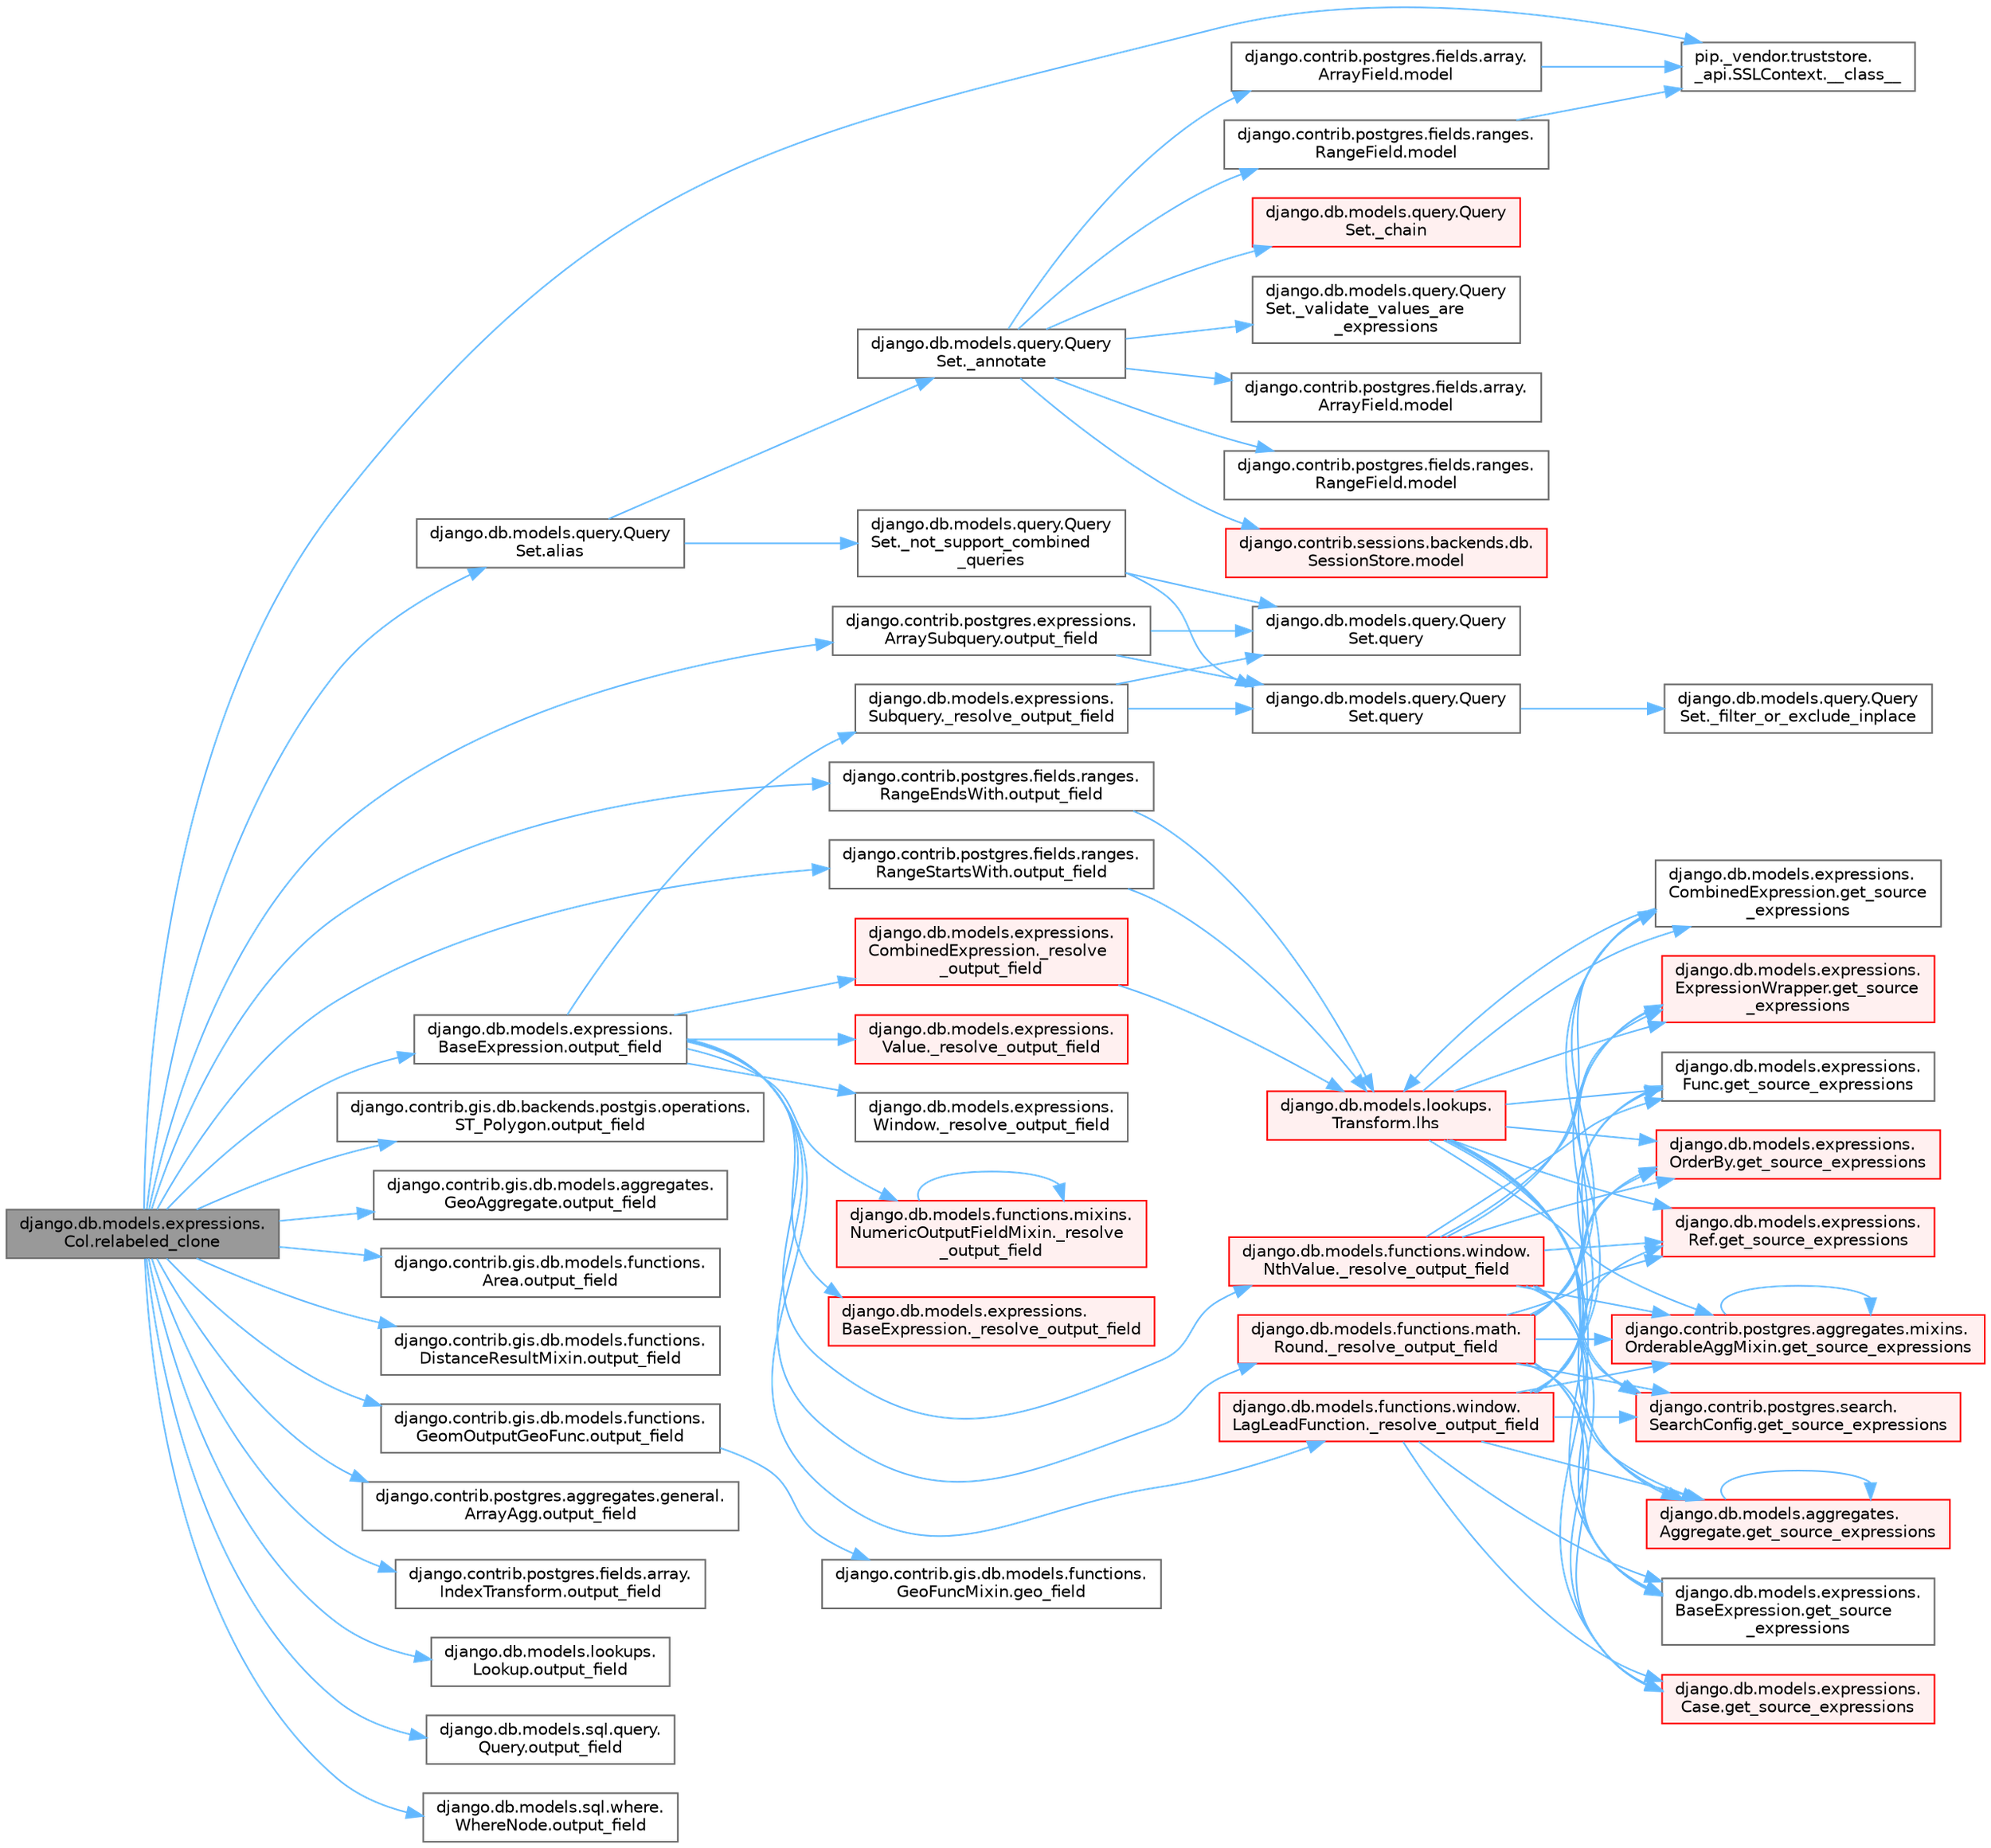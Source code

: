 digraph "django.db.models.expressions.Col.relabeled_clone"
{
 // LATEX_PDF_SIZE
  bgcolor="transparent";
  edge [fontname=Helvetica,fontsize=10,labelfontname=Helvetica,labelfontsize=10];
  node [fontname=Helvetica,fontsize=10,shape=box,height=0.2,width=0.4];
  rankdir="LR";
  Node1 [id="Node000001",label="django.db.models.expressions.\lCol.relabeled_clone",height=0.2,width=0.4,color="gray40", fillcolor="grey60", style="filled", fontcolor="black",tooltip=" "];
  Node1 -> Node2 [id="edge1_Node000001_Node000002",color="steelblue1",style="solid",tooltip=" "];
  Node2 [id="Node000002",label="pip._vendor.truststore.\l_api.SSLContext.__class__",height=0.2,width=0.4,color="grey40", fillcolor="white", style="filled",URL="$classpip_1_1__vendor_1_1truststore_1_1__api_1_1_s_s_l_context.html#a530861514f31eabaa3f513557d6e66de",tooltip=" "];
  Node1 -> Node3 [id="edge2_Node000001_Node000003",color="steelblue1",style="solid",tooltip=" "];
  Node3 [id="Node000003",label="django.db.models.query.Query\lSet.alias",height=0.2,width=0.4,color="grey40", fillcolor="white", style="filled",URL="$classdjango_1_1db_1_1models_1_1query_1_1_query_set.html#a896674021318d512b00a9acfd0871558",tooltip=" "];
  Node3 -> Node4 [id="edge3_Node000003_Node000004",color="steelblue1",style="solid",tooltip=" "];
  Node4 [id="Node000004",label="django.db.models.query.Query\lSet._annotate",height=0.2,width=0.4,color="grey40", fillcolor="white", style="filled",URL="$classdjango_1_1db_1_1models_1_1query_1_1_query_set.html#afabda1d66ae4492de2f44d5d81a3a571",tooltip=" "];
  Node4 -> Node5 [id="edge4_Node000004_Node000005",color="steelblue1",style="solid",tooltip=" "];
  Node5 [id="Node000005",label="django.db.models.query.Query\lSet._chain",height=0.2,width=0.4,color="red", fillcolor="#FFF0F0", style="filled",URL="$classdjango_1_1db_1_1models_1_1query_1_1_query_set.html#a182d4dbe4af5d2d79141ccb1e5b0d103",tooltip=" "];
  Node4 -> Node19 [id="edge5_Node000004_Node000019",color="steelblue1",style="solid",tooltip=" "];
  Node19 [id="Node000019",label="django.db.models.query.Query\lSet._validate_values_are\l_expressions",height=0.2,width=0.4,color="grey40", fillcolor="white", style="filled",URL="$classdjango_1_1db_1_1models_1_1query_1_1_query_set.html#af926fa64912eebb65f088fc8899ec129",tooltip=" "];
  Node4 -> Node8 [id="edge6_Node000004_Node000008",color="steelblue1",style="solid",tooltip=" "];
  Node8 [id="Node000008",label="django.contrib.postgres.fields.array.\lArrayField.model",height=0.2,width=0.4,color="grey40", fillcolor="white", style="filled",URL="$classdjango_1_1contrib_1_1postgres_1_1fields_1_1array_1_1_array_field.html#a4402eef4c4784e00671c9f229481f4c1",tooltip=" "];
  Node8 -> Node2 [id="edge7_Node000008_Node000002",color="steelblue1",style="solid",tooltip=" "];
  Node4 -> Node9 [id="edge8_Node000004_Node000009",color="steelblue1",style="solid",tooltip=" "];
  Node9 [id="Node000009",label="django.contrib.postgres.fields.array.\lArrayField.model",height=0.2,width=0.4,color="grey40", fillcolor="white", style="filled",URL="$classdjango_1_1contrib_1_1postgres_1_1fields_1_1array_1_1_array_field.html#a50a2796de85f960ca282b56ef2d9446c",tooltip=" "];
  Node4 -> Node10 [id="edge9_Node000004_Node000010",color="steelblue1",style="solid",tooltip=" "];
  Node10 [id="Node000010",label="django.contrib.postgres.fields.ranges.\lRangeField.model",height=0.2,width=0.4,color="grey40", fillcolor="white", style="filled",URL="$classdjango_1_1contrib_1_1postgres_1_1fields_1_1ranges_1_1_range_field.html#aa38c2bbd1bad0c8f9b0315ee468867a2",tooltip=" "];
  Node10 -> Node2 [id="edge10_Node000010_Node000002",color="steelblue1",style="solid",tooltip=" "];
  Node4 -> Node11 [id="edge11_Node000004_Node000011",color="steelblue1",style="solid",tooltip=" "];
  Node11 [id="Node000011",label="django.contrib.postgres.fields.ranges.\lRangeField.model",height=0.2,width=0.4,color="grey40", fillcolor="white", style="filled",URL="$classdjango_1_1contrib_1_1postgres_1_1fields_1_1ranges_1_1_range_field.html#a91b36827f010affd1ff89569cf40d1af",tooltip=" "];
  Node4 -> Node12 [id="edge12_Node000004_Node000012",color="steelblue1",style="solid",tooltip=" "];
  Node12 [id="Node000012",label="django.contrib.sessions.backends.db.\lSessionStore.model",height=0.2,width=0.4,color="red", fillcolor="#FFF0F0", style="filled",URL="$classdjango_1_1contrib_1_1sessions_1_1backends_1_1db_1_1_session_store.html#af52cfb4371af389c8bd4a6780274c403",tooltip=" "];
  Node3 -> Node20 [id="edge13_Node000003_Node000020",color="steelblue1",style="solid",tooltip=" "];
  Node20 [id="Node000020",label="django.db.models.query.Query\lSet._not_support_combined\l_queries",height=0.2,width=0.4,color="grey40", fillcolor="white", style="filled",URL="$classdjango_1_1db_1_1models_1_1query_1_1_query_set.html#aa8310ec206924c94141bef75563958e2",tooltip=" "];
  Node20 -> Node14 [id="edge14_Node000020_Node000014",color="steelblue1",style="solid",tooltip=" "];
  Node14 [id="Node000014",label="django.db.models.query.Query\lSet.query",height=0.2,width=0.4,color="grey40", fillcolor="white", style="filled",URL="$classdjango_1_1db_1_1models_1_1query_1_1_query_set.html#a8028ed81b109acb162489dbd16604c83",tooltip=" "];
  Node14 -> Node15 [id="edge15_Node000014_Node000015",color="steelblue1",style="solid",tooltip=" "];
  Node15 [id="Node000015",label="django.db.models.query.Query\lSet._filter_or_exclude_inplace",height=0.2,width=0.4,color="grey40", fillcolor="white", style="filled",URL="$classdjango_1_1db_1_1models_1_1query_1_1_query_set.html#aabeb9102e4ff687eea5dc3a6d54a8a29",tooltip=" "];
  Node20 -> Node16 [id="edge16_Node000020_Node000016",color="steelblue1",style="solid",tooltip=" "];
  Node16 [id="Node000016",label="django.db.models.query.Query\lSet.query",height=0.2,width=0.4,color="grey40", fillcolor="white", style="filled",URL="$classdjango_1_1db_1_1models_1_1query_1_1_query_set.html#a0b0307a9b3f65303afb2c5783372d2c2",tooltip=" "];
  Node1 -> Node21 [id="edge17_Node000001_Node000021",color="steelblue1",style="solid",tooltip=" "];
  Node21 [id="Node000021",label="django.contrib.gis.db.backends.postgis.operations.\lST_Polygon.output_field",height=0.2,width=0.4,color="grey40", fillcolor="white", style="filled",URL="$classdjango_1_1contrib_1_1gis_1_1db_1_1backends_1_1postgis_1_1operations_1_1_s_t___polygon.html#a4427b1b0cb4e6df4fde6c045c562118a",tooltip=" "];
  Node1 -> Node22 [id="edge18_Node000001_Node000022",color="steelblue1",style="solid",tooltip=" "];
  Node22 [id="Node000022",label="django.contrib.gis.db.models.aggregates.\lGeoAggregate.output_field",height=0.2,width=0.4,color="grey40", fillcolor="white", style="filled",URL="$classdjango_1_1contrib_1_1gis_1_1db_1_1models_1_1aggregates_1_1_geo_aggregate.html#a1f680d71d32335c5854387fa09555108",tooltip=" "];
  Node1 -> Node23 [id="edge19_Node000001_Node000023",color="steelblue1",style="solid",tooltip=" "];
  Node23 [id="Node000023",label="django.contrib.gis.db.models.functions.\lArea.output_field",height=0.2,width=0.4,color="grey40", fillcolor="white", style="filled",URL="$classdjango_1_1contrib_1_1gis_1_1db_1_1models_1_1functions_1_1_area.html#a017724b08cd640b0e7e834e003cc103d",tooltip=" "];
  Node1 -> Node24 [id="edge20_Node000001_Node000024",color="steelblue1",style="solid",tooltip=" "];
  Node24 [id="Node000024",label="django.contrib.gis.db.models.functions.\lDistanceResultMixin.output_field",height=0.2,width=0.4,color="grey40", fillcolor="white", style="filled",URL="$classdjango_1_1contrib_1_1gis_1_1db_1_1models_1_1functions_1_1_distance_result_mixin.html#af219b5c12f89e181ada240244818e239",tooltip=" "];
  Node1 -> Node25 [id="edge21_Node000001_Node000025",color="steelblue1",style="solid",tooltip=" "];
  Node25 [id="Node000025",label="django.contrib.gis.db.models.functions.\lGeomOutputGeoFunc.output_field",height=0.2,width=0.4,color="grey40", fillcolor="white", style="filled",URL="$classdjango_1_1contrib_1_1gis_1_1db_1_1models_1_1functions_1_1_geom_output_geo_func.html#a55415993f9af0a2cbde3681557342482",tooltip=" "];
  Node25 -> Node26 [id="edge22_Node000025_Node000026",color="steelblue1",style="solid",tooltip=" "];
  Node26 [id="Node000026",label="django.contrib.gis.db.models.functions.\lGeoFuncMixin.geo_field",height=0.2,width=0.4,color="grey40", fillcolor="white", style="filled",URL="$classdjango_1_1contrib_1_1gis_1_1db_1_1models_1_1functions_1_1_geo_func_mixin.html#aae4bfeb201602d13218e58d1778b4c1b",tooltip=" "];
  Node1 -> Node27 [id="edge23_Node000001_Node000027",color="steelblue1",style="solid",tooltip=" "];
  Node27 [id="Node000027",label="django.contrib.postgres.aggregates.general.\lArrayAgg.output_field",height=0.2,width=0.4,color="grey40", fillcolor="white", style="filled",URL="$classdjango_1_1contrib_1_1postgres_1_1aggregates_1_1general_1_1_array_agg.html#a845ed6cbbb6d6fe470d9478934ade450",tooltip=" "];
  Node1 -> Node28 [id="edge24_Node000001_Node000028",color="steelblue1",style="solid",tooltip=" "];
  Node28 [id="Node000028",label="django.contrib.postgres.expressions.\lArraySubquery.output_field",height=0.2,width=0.4,color="grey40", fillcolor="white", style="filled",URL="$classdjango_1_1contrib_1_1postgres_1_1expressions_1_1_array_subquery.html#adfc4d450008ff7b23517e73cbd1ad172",tooltip=" "];
  Node28 -> Node14 [id="edge25_Node000028_Node000014",color="steelblue1",style="solid",tooltip=" "];
  Node28 -> Node16 [id="edge26_Node000028_Node000016",color="steelblue1",style="solid",tooltip=" "];
  Node1 -> Node29 [id="edge27_Node000001_Node000029",color="steelblue1",style="solid",tooltip=" "];
  Node29 [id="Node000029",label="django.contrib.postgres.fields.array.\lIndexTransform.output_field",height=0.2,width=0.4,color="grey40", fillcolor="white", style="filled",URL="$classdjango_1_1contrib_1_1postgres_1_1fields_1_1array_1_1_index_transform.html#ae3ca901f64e761da8d9dff087275f9ef",tooltip=" "];
  Node1 -> Node30 [id="edge28_Node000001_Node000030",color="steelblue1",style="solid",tooltip=" "];
  Node30 [id="Node000030",label="django.contrib.postgres.fields.ranges.\lRangeEndsWith.output_field",height=0.2,width=0.4,color="grey40", fillcolor="white", style="filled",URL="$classdjango_1_1contrib_1_1postgres_1_1fields_1_1ranges_1_1_range_ends_with.html#ab81e75d2435974b6171ddb1cbce4ebd9",tooltip=" "];
  Node30 -> Node31 [id="edge29_Node000030_Node000031",color="steelblue1",style="solid",tooltip=" "];
  Node31 [id="Node000031",label="django.db.models.lookups.\lTransform.lhs",height=0.2,width=0.4,color="red", fillcolor="#FFF0F0", style="filled",URL="$classdjango_1_1db_1_1models_1_1lookups_1_1_transform.html#ac0ce01e192abd1a739a4c77fcc8a1bf9",tooltip=" "];
  Node31 -> Node32 [id="edge30_Node000031_Node000032",color="steelblue1",style="solid",tooltip=" "];
  Node32 [id="Node000032",label="django.contrib.postgres.aggregates.mixins.\lOrderableAggMixin.get_source_expressions",height=0.2,width=0.4,color="red", fillcolor="#FFF0F0", style="filled",URL="$classdjango_1_1contrib_1_1postgres_1_1aggregates_1_1mixins_1_1_orderable_agg_mixin.html#abed9d6bb5142aafc8b77ac03f9d7a989",tooltip=" "];
  Node32 -> Node32 [id="edge31_Node000032_Node000032",color="steelblue1",style="solid",tooltip=" "];
  Node31 -> Node34 [id="edge32_Node000031_Node000034",color="steelblue1",style="solid",tooltip=" "];
  Node34 [id="Node000034",label="django.contrib.postgres.search.\lSearchConfig.get_source_expressions",height=0.2,width=0.4,color="red", fillcolor="#FFF0F0", style="filled",URL="$classdjango_1_1contrib_1_1postgres_1_1search_1_1_search_config.html#a2c17d4dfedc6381528df8a0a1b3751bf",tooltip=" "];
  Node31 -> Node37 [id="edge33_Node000031_Node000037",color="steelblue1",style="solid",tooltip=" "];
  Node37 [id="Node000037",label="django.db.models.aggregates.\lAggregate.get_source_expressions",height=0.2,width=0.4,color="red", fillcolor="#FFF0F0", style="filled",URL="$classdjango_1_1db_1_1models_1_1aggregates_1_1_aggregate.html#a4a47839518c013f780a931e4bcf2d4f1",tooltip=" "];
  Node37 -> Node37 [id="edge34_Node000037_Node000037",color="steelblue1",style="solid",tooltip=" "];
  Node31 -> Node265 [id="edge35_Node000031_Node000265",color="steelblue1",style="solid",tooltip=" "];
  Node265 [id="Node000265",label="django.db.models.expressions.\lBaseExpression.get_source\l_expressions",height=0.2,width=0.4,color="grey40", fillcolor="white", style="filled",URL="$classdjango_1_1db_1_1models_1_1expressions_1_1_base_expression.html#a1a052b2bf91363cc1367dbffb2b47708",tooltip=" "];
  Node31 -> Node266 [id="edge36_Node000031_Node000266",color="steelblue1",style="solid",tooltip=" "];
  Node266 [id="Node000266",label="django.db.models.expressions.\lCase.get_source_expressions",height=0.2,width=0.4,color="red", fillcolor="#FFF0F0", style="filled",URL="$classdjango_1_1db_1_1models_1_1expressions_1_1_case.html#a342de2ff64d7b1a41e1a86d89dee51b4",tooltip=" "];
  Node31 -> Node273 [id="edge37_Node000031_Node000273",color="steelblue1",style="solid",tooltip=" "];
  Node273 [id="Node000273",label="django.db.models.expressions.\lCombinedExpression.get_source\l_expressions",height=0.2,width=0.4,color="grey40", fillcolor="white", style="filled",URL="$classdjango_1_1db_1_1models_1_1expressions_1_1_combined_expression.html#a310a894787d41c927558cb35b23d3a90",tooltip=" "];
  Node273 -> Node31 [id="edge38_Node000273_Node000031",color="steelblue1",style="solid",tooltip=" "];
  Node31 -> Node274 [id="edge39_Node000031_Node000274",color="steelblue1",style="solid",tooltip=" "];
  Node274 [id="Node000274",label="django.db.models.expressions.\lExpressionWrapper.get_source\l_expressions",height=0.2,width=0.4,color="red", fillcolor="#FFF0F0", style="filled",URL="$classdjango_1_1db_1_1models_1_1expressions_1_1_expression_wrapper.html#abdd54fb24f108830588d86a69e619e8f",tooltip=" "];
  Node31 -> Node278 [id="edge40_Node000031_Node000278",color="steelblue1",style="solid",tooltip=" "];
  Node278 [id="Node000278",label="django.db.models.expressions.\lFunc.get_source_expressions",height=0.2,width=0.4,color="grey40", fillcolor="white", style="filled",URL="$classdjango_1_1db_1_1models_1_1expressions_1_1_func.html#a2edd81324f310981c50c4d7d6b02fc36",tooltip=" "];
  Node31 -> Node279 [id="edge41_Node000031_Node000279",color="steelblue1",style="solid",tooltip=" "];
  Node279 [id="Node000279",label="django.db.models.expressions.\lOrderBy.get_source_expressions",height=0.2,width=0.4,color="red", fillcolor="#FFF0F0", style="filled",URL="$classdjango_1_1db_1_1models_1_1expressions_1_1_order_by.html#aa0b698a72cab3662300d9849e2e0b2df",tooltip=" "];
  Node31 -> Node280 [id="edge42_Node000031_Node000280",color="steelblue1",style="solid",tooltip=" "];
  Node280 [id="Node000280",label="django.db.models.expressions.\lRef.get_source_expressions",height=0.2,width=0.4,color="red", fillcolor="#FFF0F0", style="filled",URL="$classdjango_1_1db_1_1models_1_1expressions_1_1_ref.html#a34966901a7ce794db70ff599b65fe2ce",tooltip=" "];
  Node1 -> Node260 [id="edge43_Node000001_Node000260",color="steelblue1",style="solid",tooltip=" "];
  Node260 [id="Node000260",label="django.contrib.postgres.fields.ranges.\lRangeStartsWith.output_field",height=0.2,width=0.4,color="grey40", fillcolor="white", style="filled",URL="$classdjango_1_1contrib_1_1postgres_1_1fields_1_1ranges_1_1_range_starts_with.html#a4e864cbda43e695a0ae6b2c3b4ced157",tooltip=" "];
  Node260 -> Node31 [id="edge44_Node000260_Node000031",color="steelblue1",style="solid",tooltip=" "];
  Node1 -> Node261 [id="edge45_Node000001_Node000261",color="steelblue1",style="solid",tooltip=" "];
  Node261 [id="Node000261",label="django.db.models.expressions.\lBaseExpression.output_field",height=0.2,width=0.4,color="grey40", fillcolor="white", style="filled",URL="$classdjango_1_1db_1_1models_1_1expressions_1_1_base_expression.html#a7f0982cb1de5cdeaa7f043c3ae611a6d",tooltip=" "];
  Node261 -> Node262 [id="edge46_Node000261_Node000262",color="steelblue1",style="solid",tooltip=" "];
  Node262 [id="Node000262",label="django.db.models.expressions.\lBaseExpression._resolve_output_field",height=0.2,width=0.4,color="red", fillcolor="#FFF0F0", style="filled",URL="$classdjango_1_1db_1_1models_1_1expressions_1_1_base_expression.html#a4d77b67d8a2c12f240cfa67a218742d9",tooltip=" "];
  Node261 -> Node4450 [id="edge47_Node000261_Node004450",color="steelblue1",style="solid",tooltip=" "];
  Node4450 [id="Node004450",label="django.db.models.expressions.\lCombinedExpression._resolve\l_output_field",height=0.2,width=0.4,color="red", fillcolor="#FFF0F0", style="filled",URL="$classdjango_1_1db_1_1models_1_1expressions_1_1_combined_expression.html#ad5c6df54cfa479187073e305a8cbae20",tooltip=" "];
  Node4450 -> Node31 [id="edge48_Node004450_Node000031",color="steelblue1",style="solid",tooltip=" "];
  Node261 -> Node4452 [id="edge49_Node000261_Node004452",color="steelblue1",style="solid",tooltip=" "];
  Node4452 [id="Node004452",label="django.db.models.expressions.\lSubquery._resolve_output_field",height=0.2,width=0.4,color="grey40", fillcolor="white", style="filled",URL="$classdjango_1_1db_1_1models_1_1expressions_1_1_subquery.html#a1e6f5dc8cd3e49d208c9b8770607552d",tooltip=" "];
  Node4452 -> Node14 [id="edge50_Node004452_Node000014",color="steelblue1",style="solid",tooltip=" "];
  Node4452 -> Node16 [id="edge51_Node004452_Node000016",color="steelblue1",style="solid",tooltip=" "];
  Node261 -> Node4453 [id="edge52_Node000261_Node004453",color="steelblue1",style="solid",tooltip=" "];
  Node4453 [id="Node004453",label="django.db.models.expressions.\lValue._resolve_output_field",height=0.2,width=0.4,color="red", fillcolor="#FFF0F0", style="filled",URL="$classdjango_1_1db_1_1models_1_1expressions_1_1_value.html#af1af121c7b76f0e7325f3276049675dd",tooltip=" "];
  Node261 -> Node4454 [id="edge53_Node000261_Node004454",color="steelblue1",style="solid",tooltip=" "];
  Node4454 [id="Node004454",label="django.db.models.expressions.\lWindow._resolve_output_field",height=0.2,width=0.4,color="grey40", fillcolor="white", style="filled",URL="$classdjango_1_1db_1_1models_1_1expressions_1_1_window.html#a165cffc4e962ae979c8c6bf5f1ed30bd",tooltip=" "];
  Node261 -> Node4455 [id="edge54_Node000261_Node004455",color="steelblue1",style="solid",tooltip=" "];
  Node4455 [id="Node004455",label="django.db.models.functions.math.\lRound._resolve_output_field",height=0.2,width=0.4,color="red", fillcolor="#FFF0F0", style="filled",URL="$classdjango_1_1db_1_1models_1_1functions_1_1math_1_1_round.html#aa7b9332c35bc83a0f7055177fb9304e3",tooltip=" "];
  Node4455 -> Node32 [id="edge55_Node004455_Node000032",color="steelblue1",style="solid",tooltip=" "];
  Node4455 -> Node34 [id="edge56_Node004455_Node000034",color="steelblue1",style="solid",tooltip=" "];
  Node4455 -> Node37 [id="edge57_Node004455_Node000037",color="steelblue1",style="solid",tooltip=" "];
  Node4455 -> Node265 [id="edge58_Node004455_Node000265",color="steelblue1",style="solid",tooltip=" "];
  Node4455 -> Node266 [id="edge59_Node004455_Node000266",color="steelblue1",style="solid",tooltip=" "];
  Node4455 -> Node273 [id="edge60_Node004455_Node000273",color="steelblue1",style="solid",tooltip=" "];
  Node4455 -> Node274 [id="edge61_Node004455_Node000274",color="steelblue1",style="solid",tooltip=" "];
  Node4455 -> Node278 [id="edge62_Node004455_Node000278",color="steelblue1",style="solid",tooltip=" "];
  Node4455 -> Node279 [id="edge63_Node004455_Node000279",color="steelblue1",style="solid",tooltip=" "];
  Node4455 -> Node280 [id="edge64_Node004455_Node000280",color="steelblue1",style="solid",tooltip=" "];
  Node261 -> Node4456 [id="edge65_Node000261_Node004456",color="steelblue1",style="solid",tooltip=" "];
  Node4456 [id="Node004456",label="django.db.models.functions.mixins.\lNumericOutputFieldMixin._resolve\l_output_field",height=0.2,width=0.4,color="red", fillcolor="#FFF0F0", style="filled",URL="$classdjango_1_1db_1_1models_1_1functions_1_1mixins_1_1_numeric_output_field_mixin.html#ada10dc529cfe036597471f6439dfb0c5",tooltip=" "];
  Node4456 -> Node4456 [id="edge66_Node004456_Node004456",color="steelblue1",style="solid",tooltip=" "];
  Node261 -> Node4457 [id="edge67_Node000261_Node004457",color="steelblue1",style="solid",tooltip=" "];
  Node4457 [id="Node004457",label="django.db.models.functions.window.\lLagLeadFunction._resolve_output_field",height=0.2,width=0.4,color="red", fillcolor="#FFF0F0", style="filled",URL="$classdjango_1_1db_1_1models_1_1functions_1_1window_1_1_lag_lead_function.html#ad9fef4f0de0bae4168483d83bf154eb5",tooltip=" "];
  Node4457 -> Node32 [id="edge68_Node004457_Node000032",color="steelblue1",style="solid",tooltip=" "];
  Node4457 -> Node34 [id="edge69_Node004457_Node000034",color="steelblue1",style="solid",tooltip=" "];
  Node4457 -> Node37 [id="edge70_Node004457_Node000037",color="steelblue1",style="solid",tooltip=" "];
  Node4457 -> Node265 [id="edge71_Node004457_Node000265",color="steelblue1",style="solid",tooltip=" "];
  Node4457 -> Node266 [id="edge72_Node004457_Node000266",color="steelblue1",style="solid",tooltip=" "];
  Node4457 -> Node273 [id="edge73_Node004457_Node000273",color="steelblue1",style="solid",tooltip=" "];
  Node4457 -> Node274 [id="edge74_Node004457_Node000274",color="steelblue1",style="solid",tooltip=" "];
  Node4457 -> Node278 [id="edge75_Node004457_Node000278",color="steelblue1",style="solid",tooltip=" "];
  Node4457 -> Node279 [id="edge76_Node004457_Node000279",color="steelblue1",style="solid",tooltip=" "];
  Node4457 -> Node280 [id="edge77_Node004457_Node000280",color="steelblue1",style="solid",tooltip=" "];
  Node261 -> Node4458 [id="edge78_Node000261_Node004458",color="steelblue1",style="solid",tooltip=" "];
  Node4458 [id="Node004458",label="django.db.models.functions.window.\lNthValue._resolve_output_field",height=0.2,width=0.4,color="red", fillcolor="#FFF0F0", style="filled",URL="$classdjango_1_1db_1_1models_1_1functions_1_1window_1_1_nth_value.html#a01f5c13b954177f7f499ab3a354aa38a",tooltip=" "];
  Node4458 -> Node32 [id="edge79_Node004458_Node000032",color="steelblue1",style="solid",tooltip=" "];
  Node4458 -> Node34 [id="edge80_Node004458_Node000034",color="steelblue1",style="solid",tooltip=" "];
  Node4458 -> Node37 [id="edge81_Node004458_Node000037",color="steelblue1",style="solid",tooltip=" "];
  Node4458 -> Node265 [id="edge82_Node004458_Node000265",color="steelblue1",style="solid",tooltip=" "];
  Node4458 -> Node266 [id="edge83_Node004458_Node000266",color="steelblue1",style="solid",tooltip=" "];
  Node4458 -> Node273 [id="edge84_Node004458_Node000273",color="steelblue1",style="solid",tooltip=" "];
  Node4458 -> Node274 [id="edge85_Node004458_Node000274",color="steelblue1",style="solid",tooltip=" "];
  Node4458 -> Node278 [id="edge86_Node004458_Node000278",color="steelblue1",style="solid",tooltip=" "];
  Node4458 -> Node279 [id="edge87_Node004458_Node000279",color="steelblue1",style="solid",tooltip=" "];
  Node4458 -> Node280 [id="edge88_Node004458_Node000280",color="steelblue1",style="solid",tooltip=" "];
  Node1 -> Node1435 [id="edge89_Node000001_Node001435",color="steelblue1",style="solid",tooltip=" "];
  Node1435 [id="Node001435",label="django.db.models.lookups.\lLookup.output_field",height=0.2,width=0.4,color="grey40", fillcolor="white", style="filled",URL="$classdjango_1_1db_1_1models_1_1lookups_1_1_lookup.html#ac5f7b4f3c6722942ef415a8f83b98745",tooltip=" "];
  Node1 -> Node1436 [id="edge90_Node000001_Node001436",color="steelblue1",style="solid",tooltip=" "];
  Node1436 [id="Node001436",label="django.db.models.sql.query.\lQuery.output_field",height=0.2,width=0.4,color="grey40", fillcolor="white", style="filled",URL="$classdjango_1_1db_1_1models_1_1sql_1_1query_1_1_query.html#a53ec5a7472740d502ccbe1a6e526aa26",tooltip=" "];
  Node1 -> Node1437 [id="edge91_Node000001_Node001437",color="steelblue1",style="solid",tooltip=" "];
  Node1437 [id="Node001437",label="django.db.models.sql.where.\lWhereNode.output_field",height=0.2,width=0.4,color="grey40", fillcolor="white", style="filled",URL="$classdjango_1_1db_1_1models_1_1sql_1_1where_1_1_where_node.html#ac9648ee33da9c2746f6ca859befdf6b2",tooltip=" "];
}
